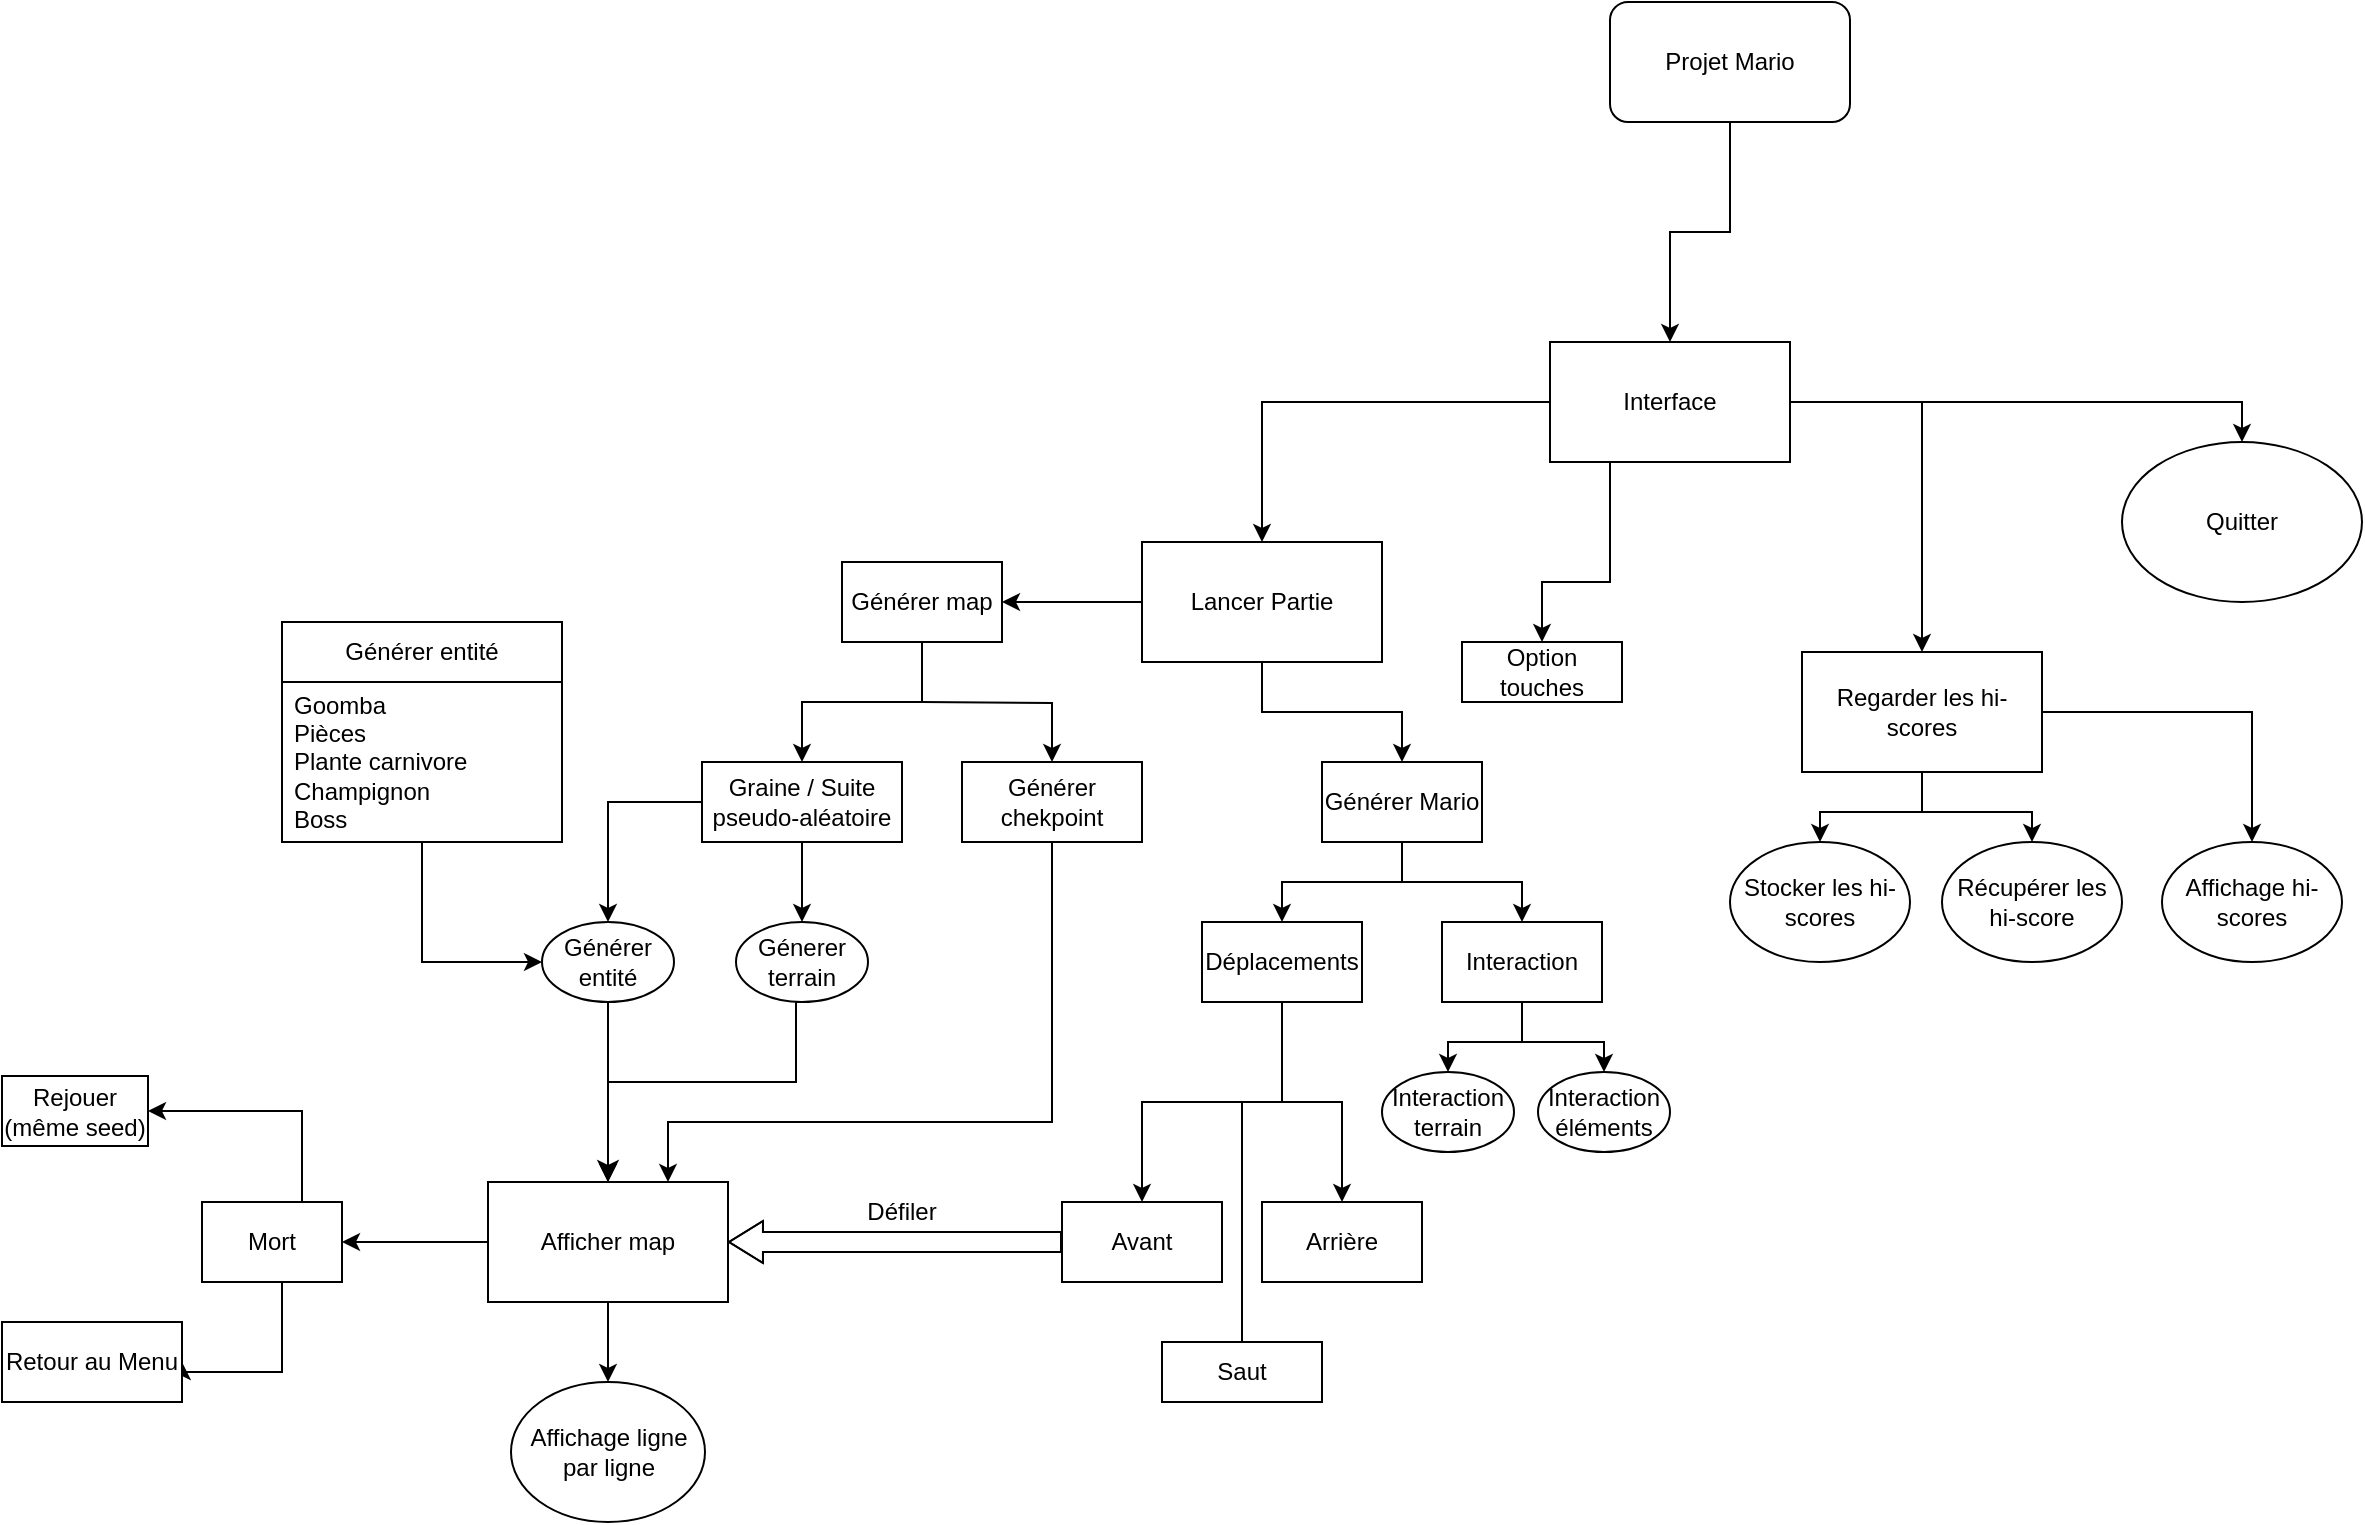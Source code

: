 <mxfile version="26.0.10">
  <diagram name="Page-1" id="3Ub4bXwL-AXnyBRuHnWu">
    <mxGraphModel dx="2077" dy="643" grid="1" gridSize="10" guides="1" tooltips="1" connect="1" arrows="1" fold="1" page="1" pageScale="1" pageWidth="827" pageHeight="1169" math="0" shadow="0">
      <root>
        <mxCell id="0" />
        <mxCell id="1" parent="0" />
        <mxCell id="WMoN78tWzcWq6Xf_8WZY-3" style="edgeStyle=orthogonalEdgeStyle;rounded=0;orthogonalLoop=1;jettySize=auto;html=1;" parent="1" source="WMoN78tWzcWq6Xf_8WZY-1" target="WMoN78tWzcWq6Xf_8WZY-2" edge="1">
          <mxGeometry relative="1" as="geometry" />
        </mxCell>
        <mxCell id="WMoN78tWzcWq6Xf_8WZY-1" value="Projet Mario" style="rounded=1;whiteSpace=wrap;html=1;" parent="1" vertex="1">
          <mxGeometry x="354" y="30" width="120" height="60" as="geometry" />
        </mxCell>
        <mxCell id="WMoN78tWzcWq6Xf_8WZY-7" style="edgeStyle=orthogonalEdgeStyle;rounded=0;orthogonalLoop=1;jettySize=auto;html=1;" parent="1" source="WMoN78tWzcWq6Xf_8WZY-2" target="WMoN78tWzcWq6Xf_8WZY-5" edge="1">
          <mxGeometry relative="1" as="geometry" />
        </mxCell>
        <mxCell id="WMoN78tWzcWq6Xf_8WZY-8" style="edgeStyle=orthogonalEdgeStyle;rounded=0;orthogonalLoop=1;jettySize=auto;html=1;" parent="1" source="WMoN78tWzcWq6Xf_8WZY-2" target="WMoN78tWzcWq6Xf_8WZY-4" edge="1">
          <mxGeometry relative="1" as="geometry" />
        </mxCell>
        <mxCell id="WMoN78tWzcWq6Xf_8WZY-10" style="edgeStyle=orthogonalEdgeStyle;rounded=0;orthogonalLoop=1;jettySize=auto;html=1;entryX=0.5;entryY=0;entryDx=0;entryDy=0;" parent="1" source="WMoN78tWzcWq6Xf_8WZY-2" target="WMoN78tWzcWq6Xf_8WZY-9" edge="1">
          <mxGeometry relative="1" as="geometry" />
        </mxCell>
        <mxCell id="WMoN78tWzcWq6Xf_8WZY-2" value="Interface" style="rounded=0;whiteSpace=wrap;html=1;" parent="1" vertex="1">
          <mxGeometry x="324" y="200" width="120" height="60" as="geometry" />
        </mxCell>
        <mxCell id="9y-omQngG6LSQe04KciU-6" style="edgeStyle=orthogonalEdgeStyle;rounded=0;orthogonalLoop=1;jettySize=auto;html=1;entryX=0.5;entryY=0;entryDx=0;entryDy=0;" parent="1" source="WMoN78tWzcWq6Xf_8WZY-4" target="9y-omQngG6LSQe04KciU-3" edge="1">
          <mxGeometry relative="1" as="geometry" />
        </mxCell>
        <mxCell id="9y-omQngG6LSQe04KciU-7" style="edgeStyle=orthogonalEdgeStyle;rounded=0;orthogonalLoop=1;jettySize=auto;html=1;" parent="1" source="WMoN78tWzcWq6Xf_8WZY-4" target="9y-omQngG6LSQe04KciU-4" edge="1">
          <mxGeometry relative="1" as="geometry" />
        </mxCell>
        <mxCell id="WMoN78tWzcWq6Xf_8WZY-4" value="Lancer Partie" style="rounded=0;whiteSpace=wrap;html=1;" parent="1" vertex="1">
          <mxGeometry x="120" y="300" width="120" height="60" as="geometry" />
        </mxCell>
        <mxCell id="WMoN78tWzcWq6Xf_8WZY-14" style="edgeStyle=orthogonalEdgeStyle;rounded=0;orthogonalLoop=1;jettySize=auto;html=1;entryX=0.5;entryY=0;entryDx=0;entryDy=0;" parent="1" source="WMoN78tWzcWq6Xf_8WZY-5" target="WMoN78tWzcWq6Xf_8WZY-11" edge="1">
          <mxGeometry relative="1" as="geometry">
            <mxPoint x="459" y="445" as="targetPoint" />
          </mxGeometry>
        </mxCell>
        <mxCell id="WMoN78tWzcWq6Xf_8WZY-15" style="edgeStyle=orthogonalEdgeStyle;rounded=0;orthogonalLoop=1;jettySize=auto;html=1;" parent="1" source="WMoN78tWzcWq6Xf_8WZY-5" target="WMoN78tWzcWq6Xf_8WZY-12" edge="1">
          <mxGeometry relative="1" as="geometry" />
        </mxCell>
        <mxCell id="WMoN78tWzcWq6Xf_8WZY-16" style="edgeStyle=orthogonalEdgeStyle;rounded=0;orthogonalLoop=1;jettySize=auto;html=1;entryX=0.5;entryY=0;entryDx=0;entryDy=0;" parent="1" source="WMoN78tWzcWq6Xf_8WZY-5" target="WMoN78tWzcWq6Xf_8WZY-13" edge="1">
          <mxGeometry relative="1" as="geometry" />
        </mxCell>
        <mxCell id="WMoN78tWzcWq6Xf_8WZY-5" value="Regarder les hi-scores" style="rounded=0;whiteSpace=wrap;html=1;" parent="1" vertex="1">
          <mxGeometry x="450" y="355" width="120" height="60" as="geometry" />
        </mxCell>
        <mxCell id="WMoN78tWzcWq6Xf_8WZY-9" value="Quitter" style="ellipse;whiteSpace=wrap;html=1;" parent="1" vertex="1">
          <mxGeometry x="610" y="250" width="120" height="80" as="geometry" />
        </mxCell>
        <mxCell id="WMoN78tWzcWq6Xf_8WZY-11" value="Stocker les hi-scores" style="ellipse;whiteSpace=wrap;html=1;" parent="1" vertex="1">
          <mxGeometry x="414" y="450" width="90" height="60" as="geometry" />
        </mxCell>
        <mxCell id="WMoN78tWzcWq6Xf_8WZY-12" value="Récupérer les hi-score" style="ellipse;whiteSpace=wrap;html=1;" parent="1" vertex="1">
          <mxGeometry x="520" y="450" width="90" height="60" as="geometry" />
        </mxCell>
        <mxCell id="WMoN78tWzcWq6Xf_8WZY-13" value="Affichage hi-scores" style="ellipse;whiteSpace=wrap;html=1;" parent="1" vertex="1">
          <mxGeometry x="630" y="450" width="90" height="60" as="geometry" />
        </mxCell>
        <mxCell id="9y-omQngG6LSQe04KciU-19" style="edgeStyle=orthogonalEdgeStyle;rounded=0;orthogonalLoop=1;jettySize=auto;html=1;entryX=0.5;entryY=0;entryDx=0;entryDy=0;" parent="1" source="9y-omQngG6LSQe04KciU-3" target="9y-omQngG6LSQe04KciU-16" edge="1">
          <mxGeometry relative="1" as="geometry" />
        </mxCell>
        <mxCell id="9y-omQngG6LSQe04KciU-20" style="edgeStyle=orthogonalEdgeStyle;rounded=0;orthogonalLoop=1;jettySize=auto;html=1;" parent="1" source="9y-omQngG6LSQe04KciU-3" target="9y-omQngG6LSQe04KciU-17" edge="1">
          <mxGeometry relative="1" as="geometry" />
        </mxCell>
        <mxCell id="9y-omQngG6LSQe04KciU-3" value="Générer Mario" style="rounded=0;whiteSpace=wrap;html=1;" parent="1" vertex="1">
          <mxGeometry x="210" y="410" width="80" height="40" as="geometry" />
        </mxCell>
        <mxCell id="9y-omQngG6LSQe04KciU-12" style="edgeStyle=orthogonalEdgeStyle;rounded=0;orthogonalLoop=1;jettySize=auto;html=1;" parent="1" source="9y-omQngG6LSQe04KciU-4" target="9y-omQngG6LSQe04KciU-11" edge="1">
          <mxGeometry relative="1" as="geometry" />
        </mxCell>
        <mxCell id="9y-omQngG6LSQe04KciU-4" value="Générer map" style="rounded=0;whiteSpace=wrap;html=1;" parent="1" vertex="1">
          <mxGeometry x="-30" y="310" width="80" height="40" as="geometry" />
        </mxCell>
        <mxCell id="9y-omQngG6LSQe04KciU-9" value="Génerer terrain" style="ellipse;whiteSpace=wrap;html=1;" parent="1" vertex="1">
          <mxGeometry x="-83" y="490" width="66" height="40" as="geometry" />
        </mxCell>
        <mxCell id="9y-omQngG6LSQe04KciU-13" style="edgeStyle=orthogonalEdgeStyle;rounded=0;orthogonalLoop=1;jettySize=auto;html=1;entryX=0.5;entryY=0;entryDx=0;entryDy=0;" parent="1" source="9y-omQngG6LSQe04KciU-11" target="9y-omQngG6LSQe04KciU-9" edge="1">
          <mxGeometry relative="1" as="geometry" />
        </mxCell>
        <mxCell id="9y-omQngG6LSQe04KciU-14" style="edgeStyle=orthogonalEdgeStyle;rounded=0;orthogonalLoop=1;jettySize=auto;html=1;" parent="1" source="9y-omQngG6LSQe04KciU-11" target="9y-omQngG6LSQe04KciU-10" edge="1">
          <mxGeometry relative="1" as="geometry" />
        </mxCell>
        <mxCell id="9y-omQngG6LSQe04KciU-11" value="Graine / Suite pseudo-aléatoire" style="rounded=0;whiteSpace=wrap;html=1;" parent="1" vertex="1">
          <mxGeometry x="-100" y="410" width="100" height="40" as="geometry" />
        </mxCell>
        <mxCell id="9y-omQngG6LSQe04KciU-29" style="edgeStyle=orthogonalEdgeStyle;rounded=0;orthogonalLoop=1;jettySize=auto;html=1;" parent="1" source="9y-omQngG6LSQe04KciU-16" target="9y-omQngG6LSQe04KciU-28" edge="1">
          <mxGeometry relative="1" as="geometry" />
        </mxCell>
        <mxCell id="9y-omQngG6LSQe04KciU-37" style="edgeStyle=orthogonalEdgeStyle;rounded=0;orthogonalLoop=1;jettySize=auto;html=1;" parent="1" source="9y-omQngG6LSQe04KciU-16" target="9y-omQngG6LSQe04KciU-27" edge="1">
          <mxGeometry relative="1" as="geometry" />
        </mxCell>
        <mxCell id="9y-omQngG6LSQe04KciU-16" value="Déplacements" style="rounded=0;whiteSpace=wrap;html=1;" parent="1" vertex="1">
          <mxGeometry x="150" y="490" width="80" height="40" as="geometry" />
        </mxCell>
        <mxCell id="9y-omQngG6LSQe04KciU-24" style="edgeStyle=orthogonalEdgeStyle;rounded=0;orthogonalLoop=1;jettySize=auto;html=1;" parent="1" source="9y-omQngG6LSQe04KciU-17" target="9y-omQngG6LSQe04KciU-23" edge="1">
          <mxGeometry relative="1" as="geometry" />
        </mxCell>
        <mxCell id="9y-omQngG6LSQe04KciU-25" style="edgeStyle=orthogonalEdgeStyle;rounded=0;orthogonalLoop=1;jettySize=auto;html=1;" parent="1" source="9y-omQngG6LSQe04KciU-17" target="9y-omQngG6LSQe04KciU-22" edge="1">
          <mxGeometry relative="1" as="geometry" />
        </mxCell>
        <mxCell id="9y-omQngG6LSQe04KciU-17" value="Interaction" style="rounded=0;whiteSpace=wrap;html=1;" parent="1" vertex="1">
          <mxGeometry x="270" y="490" width="80" height="40" as="geometry" />
        </mxCell>
        <mxCell id="9y-omQngG6LSQe04KciU-22" value="Interaction terrain" style="ellipse;whiteSpace=wrap;html=1;" parent="1" vertex="1">
          <mxGeometry x="240" y="565" width="66" height="40" as="geometry" />
        </mxCell>
        <mxCell id="9y-omQngG6LSQe04KciU-23" value="Interaction éléments" style="ellipse;whiteSpace=wrap;html=1;" parent="1" vertex="1">
          <mxGeometry x="318" y="565" width="66" height="40" as="geometry" />
        </mxCell>
        <mxCell id="9y-omQngG6LSQe04KciU-27" value="Avant" style="rounded=0;whiteSpace=wrap;html=1;" parent="1" vertex="1">
          <mxGeometry x="80" y="630" width="80" height="40" as="geometry" />
        </mxCell>
        <mxCell id="9y-omQngG6LSQe04KciU-28" value="Arrière" style="rounded=0;whiteSpace=wrap;html=1;" parent="1" vertex="1">
          <mxGeometry x="180" y="630" width="80" height="40" as="geometry" />
        </mxCell>
        <mxCell id="NP3sbxv5JZVaydbufz7E-2" style="edgeStyle=orthogonalEdgeStyle;rounded=0;orthogonalLoop=1;jettySize=auto;html=1;" parent="1" source="9y-omQngG6LSQe04KciU-31" target="NP3sbxv5JZVaydbufz7E-1" edge="1">
          <mxGeometry relative="1" as="geometry" />
        </mxCell>
        <mxCell id="RsW5BsMWfzfgke6dLuLi-3" style="edgeStyle=orthogonalEdgeStyle;rounded=0;orthogonalLoop=1;jettySize=auto;html=1;entryX=1;entryY=0.5;entryDx=0;entryDy=0;" edge="1" parent="1" source="9y-omQngG6LSQe04KciU-31" target="RsW5BsMWfzfgke6dLuLi-2">
          <mxGeometry relative="1" as="geometry" />
        </mxCell>
        <mxCell id="9y-omQngG6LSQe04KciU-31" value="Afficher map" style="rounded=0;whiteSpace=wrap;html=1;" parent="1" vertex="1">
          <mxGeometry x="-207" y="620" width="120" height="60" as="geometry" />
        </mxCell>
        <mxCell id="9y-omQngG6LSQe04KciU-38" value="" style="shape=flexArrow;endArrow=classic;html=1;rounded=0;endWidth=10;endSize=5.33;" parent="1" source="9y-omQngG6LSQe04KciU-27" target="9y-omQngG6LSQe04KciU-31" edge="1">
          <mxGeometry width="50" height="50" relative="1" as="geometry">
            <mxPoint x="30" y="760" as="sourcePoint" />
            <mxPoint x="80" y="710" as="targetPoint" />
            <Array as="points">
              <mxPoint x="50" y="650" />
            </Array>
          </mxGeometry>
        </mxCell>
        <mxCell id="9y-omQngG6LSQe04KciU-40" value="Défiler" style="text;html=1;align=center;verticalAlign=middle;whiteSpace=wrap;rounded=0;" parent="1" vertex="1">
          <mxGeometry x="-30" y="620" width="60" height="30" as="geometry" />
        </mxCell>
        <mxCell id="Q7g0VNaRn3uzjB3ib5WL-2" value="" style="endArrow=classic;html=1;rounded=0;exitX=0.25;exitY=1;exitDx=0;exitDy=0;" parent="1" source="WMoN78tWzcWq6Xf_8WZY-2" edge="1">
          <mxGeometry width="50" height="50" relative="1" as="geometry">
            <mxPoint x="270" y="440" as="sourcePoint" />
            <mxPoint x="320" y="350" as="targetPoint" />
            <Array as="points">
              <mxPoint x="354" y="320" />
              <mxPoint x="320" y="320" />
            </Array>
          </mxGeometry>
        </mxCell>
        <mxCell id="SzIQ4vQkkzhTimf1xyTP-13" style="edgeStyle=orthogonalEdgeStyle;rounded=0;orthogonalLoop=1;jettySize=auto;html=1;entryX=0;entryY=0.5;entryDx=0;entryDy=0;" parent="1" source="SzIQ4vQkkzhTimf1xyTP-9" target="9y-omQngG6LSQe04KciU-10" edge="1">
          <mxGeometry relative="1" as="geometry">
            <mxPoint x="-70" y="560" as="targetPoint" />
          </mxGeometry>
        </mxCell>
        <mxCell id="Q7g0VNaRn3uzjB3ib5WL-3" value="Option touches" style="rounded=0;whiteSpace=wrap;html=1;" parent="1" vertex="1">
          <mxGeometry x="280" y="350" width="80" height="30" as="geometry" />
        </mxCell>
        <mxCell id="SzIQ4vQkkzhTimf1xyTP-9" value="Générer entité" style="swimlane;fontStyle=0;childLayout=stackLayout;horizontal=1;startSize=30;horizontalStack=0;resizeParent=1;resizeParentMax=0;resizeLast=0;collapsible=1;marginBottom=0;whiteSpace=wrap;html=1;" parent="1" vertex="1">
          <mxGeometry x="-310" y="340" width="140" height="110" as="geometry">
            <mxRectangle x="-200" y="360" width="120" height="30" as="alternateBounds" />
          </mxGeometry>
        </mxCell>
        <mxCell id="SzIQ4vQkkzhTimf1xyTP-10" value="&lt;div&gt;Goomba&lt;/div&gt;&lt;div&gt;Pièces&lt;/div&gt;&lt;div&gt;Plante carnivore&lt;/div&gt;&lt;div&gt;Champignon&lt;br&gt;&lt;/div&gt;&lt;div&gt;Boss&lt;/div&gt;" style="text;strokeColor=none;fillColor=none;align=left;verticalAlign=middle;spacingLeft=4;spacingRight=4;overflow=hidden;points=[[0,0.5],[1,0.5]];portConstraint=eastwest;rotatable=0;whiteSpace=wrap;html=1;" parent="SzIQ4vQkkzhTimf1xyTP-9" vertex="1">
          <mxGeometry y="30" width="140" height="80" as="geometry" />
        </mxCell>
        <mxCell id="gNmfQAo1O-z4OAagSGY2-10" style="edgeStyle=none;curved=1;rounded=0;orthogonalLoop=1;jettySize=auto;html=1;exitX=0.5;exitY=1;exitDx=0;exitDy=0;fontSize=12;startSize=8;endSize=8;" parent="1" source="9y-omQngG6LSQe04KciU-10" target="9y-omQngG6LSQe04KciU-31" edge="1">
          <mxGeometry relative="1" as="geometry" />
        </mxCell>
        <mxCell id="9y-omQngG6LSQe04KciU-10" value="Générer entité" style="ellipse;whiteSpace=wrap;html=1;" parent="1" vertex="1">
          <mxGeometry x="-180" y="490" width="66" height="40" as="geometry" />
        </mxCell>
        <mxCell id="_hQzkET9K02GtofimhrT-1" value="" style="endArrow=classic;html=1;rounded=0;fontSize=12;startSize=8;endSize=8;curved=1;" parent="1" edge="1">
          <mxGeometry width="50" height="50" relative="1" as="geometry">
            <mxPoint x="170" y="580" as="sourcePoint" />
            <mxPoint x="170" y="720" as="targetPoint" />
          </mxGeometry>
        </mxCell>
        <mxCell id="_hQzkET9K02GtofimhrT-2" value="Saut" style="rounded=0;whiteSpace=wrap;html=1;" parent="1" vertex="1">
          <mxGeometry x="130" y="700" width="80" height="30" as="geometry" />
        </mxCell>
        <mxCell id="gNmfQAo1O-z4OAagSGY2-2" value="Générer chekpoint" style="rounded=0;whiteSpace=wrap;html=1;" parent="1" vertex="1">
          <mxGeometry x="30" y="410" width="90" height="40" as="geometry" />
        </mxCell>
        <mxCell id="gNmfQAo1O-z4OAagSGY2-12" style="edgeStyle=none;curved=1;rounded=0;orthogonalLoop=1;jettySize=auto;html=1;exitX=0.5;exitY=1;exitDx=0;exitDy=0;fontSize=12;startSize=8;endSize=8;" parent="1" source="9y-omQngG6LSQe04KciU-4" target="9y-omQngG6LSQe04KciU-4" edge="1">
          <mxGeometry relative="1" as="geometry" />
        </mxCell>
        <mxCell id="gNmfQAo1O-z4OAagSGY2-18" style="edgeStyle=orthogonalEdgeStyle;rounded=0;orthogonalLoop=1;jettySize=auto;html=1;exitX=0.5;exitY=1;exitDx=0;exitDy=0;entryX=0.75;entryY=0;entryDx=0;entryDy=0;" parent="1" source="gNmfQAo1O-z4OAagSGY2-2" target="9y-omQngG6LSQe04KciU-31" edge="1">
          <mxGeometry relative="1" as="geometry">
            <mxPoint x="87" y="470" as="sourcePoint" />
            <mxPoint x="40" y="565" as="targetPoint" />
            <Array as="points">
              <mxPoint x="75" y="590" />
              <mxPoint x="-117" y="590" />
            </Array>
          </mxGeometry>
        </mxCell>
        <mxCell id="gNmfQAo1O-z4OAagSGY2-19" style="edgeStyle=orthogonalEdgeStyle;rounded=0;orthogonalLoop=1;jettySize=auto;html=1;entryX=0.5;entryY=0;entryDx=0;entryDy=0;" parent="1" target="gNmfQAo1O-z4OAagSGY2-2" edge="1">
          <mxGeometry relative="1" as="geometry">
            <mxPoint x="10" y="380" as="sourcePoint" />
            <mxPoint x="51.5" y="467.5" as="targetPoint" />
          </mxGeometry>
        </mxCell>
        <mxCell id="gNmfQAo1O-z4OAagSGY2-20" style="edgeStyle=orthogonalEdgeStyle;rounded=0;orthogonalLoop=1;jettySize=auto;html=1;exitX=0.5;exitY=1;exitDx=0;exitDy=0;entryX=0.5;entryY=0;entryDx=0;entryDy=0;" parent="1" source="9y-omQngG6LSQe04KciU-9" target="9y-omQngG6LSQe04KciU-31" edge="1">
          <mxGeometry relative="1" as="geometry">
            <mxPoint x="-53" y="565" as="sourcePoint" />
            <mxPoint x="-100" y="635" as="targetPoint" />
            <Array as="points">
              <mxPoint x="-53" y="530" />
              <mxPoint x="-53" y="570" />
              <mxPoint x="-147" y="570" />
            </Array>
          </mxGeometry>
        </mxCell>
        <mxCell id="NP3sbxv5JZVaydbufz7E-1" value="Affichage ligne par ligne" style="ellipse;whiteSpace=wrap;html=1;" parent="1" vertex="1">
          <mxGeometry x="-195.5" y="720" width="97" height="70" as="geometry" />
        </mxCell>
        <mxCell id="RsW5BsMWfzfgke6dLuLi-7" style="edgeStyle=orthogonalEdgeStyle;rounded=0;orthogonalLoop=1;jettySize=auto;html=1;entryX=1;entryY=0.5;entryDx=0;entryDy=0;" edge="1" parent="1" source="RsW5BsMWfzfgke6dLuLi-2" target="RsW5BsMWfzfgke6dLuLi-4">
          <mxGeometry relative="1" as="geometry">
            <Array as="points">
              <mxPoint x="-300" y="584" />
            </Array>
          </mxGeometry>
        </mxCell>
        <mxCell id="RsW5BsMWfzfgke6dLuLi-8" style="edgeStyle=orthogonalEdgeStyle;rounded=0;orthogonalLoop=1;jettySize=auto;html=1;entryX=1;entryY=0.5;entryDx=0;entryDy=0;" edge="1" parent="1" source="RsW5BsMWfzfgke6dLuLi-2" target="RsW5BsMWfzfgke6dLuLi-5">
          <mxGeometry relative="1" as="geometry">
            <Array as="points">
              <mxPoint x="-310" y="715" />
            </Array>
          </mxGeometry>
        </mxCell>
        <mxCell id="RsW5BsMWfzfgke6dLuLi-2" value="Mort" style="rounded=0;whiteSpace=wrap;html=1;" vertex="1" parent="1">
          <mxGeometry x="-350" y="630" width="70" height="40" as="geometry" />
        </mxCell>
        <mxCell id="RsW5BsMWfzfgke6dLuLi-4" value="Rejouer (même seed)" style="rounded=0;whiteSpace=wrap;html=1;" vertex="1" parent="1">
          <mxGeometry x="-450" y="567" width="73" height="35" as="geometry" />
        </mxCell>
        <mxCell id="RsW5BsMWfzfgke6dLuLi-5" value="Retour au Menu" style="rounded=0;whiteSpace=wrap;html=1;" vertex="1" parent="1">
          <mxGeometry x="-450" y="690" width="90" height="40" as="geometry" />
        </mxCell>
      </root>
    </mxGraphModel>
  </diagram>
</mxfile>
